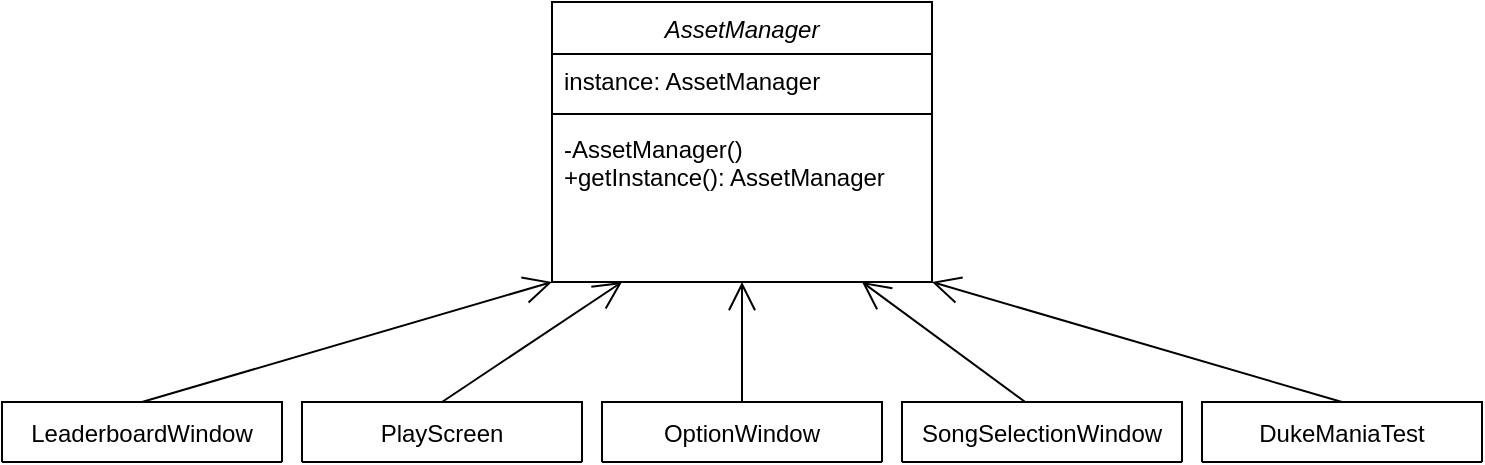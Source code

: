 <mxfile version="14.9.7" type="device"><diagram id="C5RBs43oDa-KdzZeNtuy" name="Page-1"><mxGraphModel dx="1038" dy="529" grid="1" gridSize="10" guides="1" tooltips="1" connect="1" arrows="1" fold="1" page="1" pageScale="1" pageWidth="827" pageHeight="1169" math="0" shadow="0"><root><mxCell id="WIyWlLk6GJQsqaUBKTNV-0"/><mxCell id="WIyWlLk6GJQsqaUBKTNV-1" parent="WIyWlLk6GJQsqaUBKTNV-0"/><mxCell id="zkfFHV4jXpPFQw0GAbJ--0" value="AssetManager" style="swimlane;fontStyle=2;align=center;verticalAlign=top;childLayout=stackLayout;horizontal=1;startSize=26;horizontalStack=0;resizeParent=1;resizeLast=0;collapsible=1;marginBottom=0;rounded=0;shadow=0;strokeWidth=1;" parent="WIyWlLk6GJQsqaUBKTNV-1" vertex="1"><mxGeometry x="315" y="80" width="190" height="140" as="geometry"><mxRectangle x="230" y="140" width="160" height="26" as="alternateBounds"/></mxGeometry></mxCell><mxCell id="zkfFHV4jXpPFQw0GAbJ--1" value="instance: AssetManager" style="text;align=left;verticalAlign=top;spacingLeft=4;spacingRight=4;overflow=hidden;rotatable=0;points=[[0,0.5],[1,0.5]];portConstraint=eastwest;" parent="zkfFHV4jXpPFQw0GAbJ--0" vertex="1"><mxGeometry y="26" width="190" height="26" as="geometry"/></mxCell><mxCell id="zkfFHV4jXpPFQw0GAbJ--4" value="" style="line;html=1;strokeWidth=1;align=left;verticalAlign=middle;spacingTop=-1;spacingLeft=3;spacingRight=3;rotatable=0;labelPosition=right;points=[];portConstraint=eastwest;" parent="zkfFHV4jXpPFQw0GAbJ--0" vertex="1"><mxGeometry y="52" width="190" height="8" as="geometry"/></mxCell><mxCell id="zkfFHV4jXpPFQw0GAbJ--5" value="-AssetManager()&#10;+getInstance(): AssetManager" style="text;align=left;verticalAlign=top;spacingLeft=4;spacingRight=4;overflow=hidden;rotatable=0;points=[[0,0.5],[1,0.5]];portConstraint=eastwest;" parent="zkfFHV4jXpPFQw0GAbJ--0" vertex="1"><mxGeometry y="60" width="190" height="40" as="geometry"/></mxCell><mxCell id="6ztSHffdTML5zfAhvi52-1" value="LeaderboardWindow" style="swimlane;fontStyle=0;childLayout=stackLayout;horizontal=1;startSize=30;fillColor=none;horizontalStack=0;resizeParent=1;resizeParentMax=0;resizeLast=0;collapsible=1;marginBottom=0;" vertex="1" parent="WIyWlLk6GJQsqaUBKTNV-1"><mxGeometry x="40" y="280" width="140" height="30" as="geometry"/></mxCell><mxCell id="6ztSHffdTML5zfAhvi52-5" value="PlayScreen" style="swimlane;fontStyle=0;childLayout=stackLayout;horizontal=1;startSize=40;fillColor=none;horizontalStack=0;resizeParent=1;resizeParentMax=0;resizeLast=0;collapsible=1;marginBottom=0;" vertex="1" parent="WIyWlLk6GJQsqaUBKTNV-1"><mxGeometry x="190" y="280" width="140" height="30" as="geometry"/></mxCell><mxCell id="6ztSHffdTML5zfAhvi52-6" value="OptionWindow" style="swimlane;fontStyle=0;childLayout=stackLayout;horizontal=1;startSize=40;fillColor=none;horizontalStack=0;resizeParent=1;resizeParentMax=0;resizeLast=0;collapsible=1;marginBottom=0;" vertex="1" parent="WIyWlLk6GJQsqaUBKTNV-1"><mxGeometry x="340" y="280" width="140" height="30" as="geometry"/></mxCell><mxCell id="6ztSHffdTML5zfAhvi52-7" value="SongSelectionWindow" style="swimlane;fontStyle=0;childLayout=stackLayout;horizontal=1;startSize=40;fillColor=none;horizontalStack=0;resizeParent=1;resizeParentMax=0;resizeLast=0;collapsible=1;marginBottom=0;" vertex="1" parent="WIyWlLk6GJQsqaUBKTNV-1"><mxGeometry x="490" y="280" width="140" height="30" as="geometry"/></mxCell><mxCell id="6ztSHffdTML5zfAhvi52-8" value="DukeManiaTest" style="swimlane;fontStyle=0;childLayout=stackLayout;horizontal=1;startSize=40;fillColor=none;horizontalStack=0;resizeParent=1;resizeParentMax=0;resizeLast=0;collapsible=1;marginBottom=0;" vertex="1" parent="WIyWlLk6GJQsqaUBKTNV-1"><mxGeometry x="640" y="280" width="140" height="30" as="geometry"/></mxCell><mxCell id="6ztSHffdTML5zfAhvi52-9" value="" style="endArrow=open;endFill=1;endSize=12;html=1;exitX=0.5;exitY=0;exitDx=0;exitDy=0;entryX=0;entryY=1;entryDx=0;entryDy=0;" edge="1" parent="WIyWlLk6GJQsqaUBKTNV-1" source="6ztSHffdTML5zfAhvi52-1" target="zkfFHV4jXpPFQw0GAbJ--0"><mxGeometry width="160" relative="1" as="geometry"><mxPoint x="330" y="270" as="sourcePoint"/><mxPoint x="340" y="230" as="targetPoint"/></mxGeometry></mxCell><mxCell id="6ztSHffdTML5zfAhvi52-10" value="" style="endArrow=open;endFill=1;endSize=12;html=1;exitX=0.5;exitY=0;exitDx=0;exitDy=0;" edge="1" parent="WIyWlLk6GJQsqaUBKTNV-1" source="6ztSHffdTML5zfAhvi52-5"><mxGeometry width="160" relative="1" as="geometry"><mxPoint x="330" y="270" as="sourcePoint"/><mxPoint x="350" y="220" as="targetPoint"/></mxGeometry></mxCell><mxCell id="6ztSHffdTML5zfAhvi52-11" value="" style="endArrow=open;endFill=1;endSize=12;html=1;entryX=0.5;entryY=1;entryDx=0;entryDy=0;" edge="1" parent="WIyWlLk6GJQsqaUBKTNV-1" source="6ztSHffdTML5zfAhvi52-6" target="zkfFHV4jXpPFQw0GAbJ--0"><mxGeometry width="160" relative="1" as="geometry"><mxPoint x="330" y="270" as="sourcePoint"/><mxPoint x="490" y="270" as="targetPoint"/></mxGeometry></mxCell><mxCell id="6ztSHffdTML5zfAhvi52-12" value="" style="endArrow=open;endFill=1;endSize=12;html=1;entryX=1;entryY=1;entryDx=0;entryDy=0;exitX=0.5;exitY=0;exitDx=0;exitDy=0;" edge="1" parent="WIyWlLk6GJQsqaUBKTNV-1" source="6ztSHffdTML5zfAhvi52-8" target="zkfFHV4jXpPFQw0GAbJ--0"><mxGeometry width="160" relative="1" as="geometry"><mxPoint x="330" y="270" as="sourcePoint"/><mxPoint x="490" y="270" as="targetPoint"/></mxGeometry></mxCell><mxCell id="6ztSHffdTML5zfAhvi52-13" value="" style="endArrow=open;endFill=1;endSize=12;html=1;exitX=0.44;exitY=0;exitDx=0;exitDy=0;exitPerimeter=0;" edge="1" parent="WIyWlLk6GJQsqaUBKTNV-1" source="6ztSHffdTML5zfAhvi52-7"><mxGeometry width="160" relative="1" as="geometry"><mxPoint x="330" y="270" as="sourcePoint"/><mxPoint x="470" y="220" as="targetPoint"/></mxGeometry></mxCell></root></mxGraphModel></diagram></mxfile>